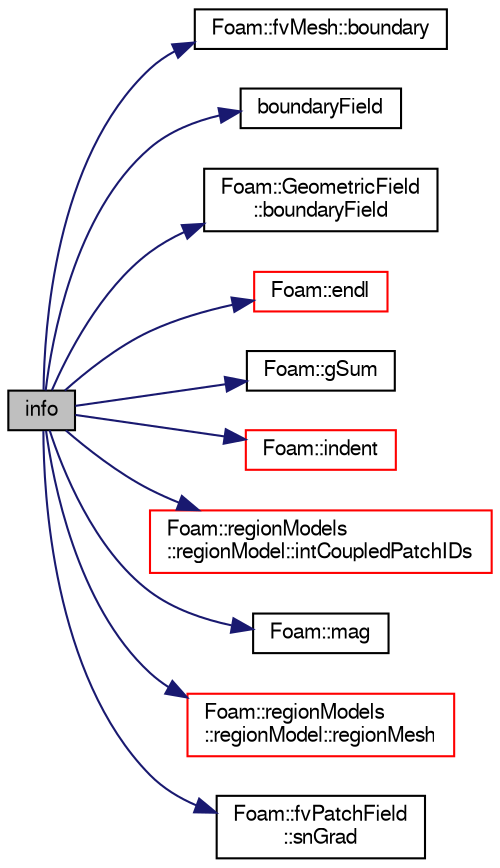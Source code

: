 digraph "info"
{
  bgcolor="transparent";
  edge [fontname="FreeSans",fontsize="10",labelfontname="FreeSans",labelfontsize="10"];
  node [fontname="FreeSans",fontsize="10",shape=record];
  rankdir="LR";
  Node1551 [label="info",height=0.2,width=0.4,color="black", fillcolor="grey75", style="filled", fontcolor="black"];
  Node1551 -> Node1552 [color="midnightblue",fontsize="10",style="solid",fontname="FreeSans"];
  Node1552 [label="Foam::fvMesh::boundary",height=0.2,width=0.4,color="black",URL="$a22766.html#a1fc8b179063cf5d6805da64ff1975126",tooltip="Return reference to boundary mesh. "];
  Node1551 -> Node1553 [color="midnightblue",fontsize="10",style="solid",fontname="FreeSans"];
  Node1553 [label="boundaryField",height=0.2,width=0.4,color="black",URL="$a38171.html#add1ce21d07963eec9c9e492fa6bf5c4a"];
  Node1551 -> Node1554 [color="midnightblue",fontsize="10",style="solid",fontname="FreeSans"];
  Node1554 [label="Foam::GeometricField\l::boundaryField",height=0.2,width=0.4,color="black",URL="$a22434.html#a3c6c1a789b48ea0c5e8bff64f9c14f2d",tooltip="Return reference to GeometricBoundaryField. "];
  Node1551 -> Node1555 [color="midnightblue",fontsize="10",style="solid",fontname="FreeSans"];
  Node1555 [label="Foam::endl",height=0.2,width=0.4,color="red",URL="$a21124.html#a2db8fe02a0d3909e9351bb4275b23ce4",tooltip="Add newline and flush stream. "];
  Node1551 -> Node1557 [color="midnightblue",fontsize="10",style="solid",fontname="FreeSans"];
  Node1557 [label="Foam::gSum",height=0.2,width=0.4,color="black",URL="$a21124.html#a11b1ebb4c53ad062332767d75ca96328"];
  Node1551 -> Node1558 [color="midnightblue",fontsize="10",style="solid",fontname="FreeSans"];
  Node1558 [label="Foam::indent",height=0.2,width=0.4,color="red",URL="$a21124.html#ae297c57ea5b952a8bc9e4f30f7ea8701",tooltip="Indent stream. "];
  Node1551 -> Node1560 [color="midnightblue",fontsize="10",style="solid",fontname="FreeSans"];
  Node1560 [label="Foam::regionModels\l::regionModel::intCoupledPatchIDs",height=0.2,width=0.4,color="red",URL="$a28998.html#aecf92ee7f756d6e3c713b358b054c10c",tooltip="Return the list of patch IDs internally coupled with the. "];
  Node1551 -> Node1562 [color="midnightblue",fontsize="10",style="solid",fontname="FreeSans"];
  Node1562 [label="Foam::mag",height=0.2,width=0.4,color="black",URL="$a21124.html#a929da2a3fdcf3dacbbe0487d3a330dae"];
  Node1551 -> Node1563 [color="midnightblue",fontsize="10",style="solid",fontname="FreeSans"];
  Node1563 [label="Foam::regionModels\l::regionModel::regionMesh",height=0.2,width=0.4,color="red",URL="$a28998.html#a89a37969c20983ee143c612486ce5313",tooltip="Return the region mesh database. "];
  Node1551 -> Node1617 [color="midnightblue",fontsize="10",style="solid",fontname="FreeSans"];
  Node1617 [label="Foam::fvPatchField\l::snGrad",height=0.2,width=0.4,color="black",URL="$a22354.html#a4e21804a54c15c57d187b21feff6f267",tooltip="Return patch-normal gradient. "];
}
